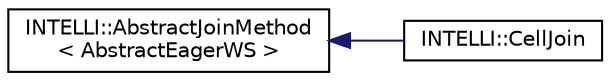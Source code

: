digraph "Graphical Class Hierarchy"
{
 // LATEX_PDF_SIZE
  edge [fontname="Helvetica",fontsize="10",labelfontname="Helvetica",labelfontsize="10"];
  node [fontname="Helvetica",fontsize="10",shape=record];
  rankdir="LR";
  Node0 [label="INTELLI::AbstractJoinMethod\l\< AbstractEagerWS \>",height=0.2,width=0.4,color="black", fillcolor="white", style="filled",URL="$classINTELLI_1_1AbstractJoinMethod.html",tooltip=" "];
  Node0 -> Node1 [dir="back",color="midnightblue",fontsize="10",style="solid",fontname="Helvetica"];
  Node1 [label="INTELLI::CellJoin",height=0.2,width=0.4,color="black", fillcolor="white", style="filled",URL="$classINTELLI_1_1CellJoin.html",tooltip=" "];
}
